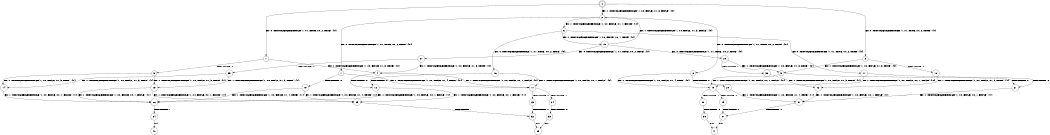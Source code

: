 digraph BCG {
size = "7, 10.5";
center = TRUE;
node [shape = circle];
0 [peripheries = 2];
0 -> 1 [label = "EX !0 !ATOMIC_EXCH_BRANCH (1, +1, TRUE, +0, 2, TRUE) !{0}"];
0 -> 2 [label = "EX !1 !ATOMIC_EXCH_BRANCH (1, +0, FALSE, +1, 3, FALSE) !{0}"];
0 -> 3 [label = "EX !0 !ATOMIC_EXCH_BRANCH (1, +1, TRUE, +0, 2, TRUE) !{0}"];
1 -> 4 [label = "EX !1 !ATOMIC_EXCH_BRANCH (1, +0, FALSE, +1, 3, TRUE) !{0}"];
1 -> 5 [label = "TERMINATE !0"];
2 -> 6 [label = "EX !1 !ATOMIC_EXCH_BRANCH (1, +0, FALSE, +1, 4, FALSE) !{0}"];
2 -> 7 [label = "EX !0 !ATOMIC_EXCH_BRANCH (1, +1, TRUE, +0, 2, TRUE) !{0}"];
2 -> 8 [label = "EX !0 !ATOMIC_EXCH_BRANCH (1, +1, TRUE, +0, 2, TRUE) !{0}"];
3 -> 9 [label = "EX !1 !ATOMIC_EXCH_BRANCH (1, +0, FALSE, +1, 3, TRUE) !{0}"];
3 -> 10 [label = "TERMINATE !0"];
4 -> 11 [label = "EX !1 !ATOMIC_EXCH_BRANCH (1, +0, FALSE, +0, 1, FALSE) !{0}"];
4 -> 12 [label = "TERMINATE !0"];
5 -> 13 [label = "EX !1 !ATOMIC_EXCH_BRANCH (1, +0, FALSE, +1, 3, TRUE) !{1}"];
5 -> 14 [label = "EX !1 !ATOMIC_EXCH_BRANCH (1, +0, FALSE, +1, 3, TRUE) !{1}"];
6 -> 15 [label = "EX !1 !ATOMIC_EXCH_BRANCH (1, +0, FALSE, +0, 1, TRUE) !{0}"];
6 -> 16 [label = "EX !0 !ATOMIC_EXCH_BRANCH (1, +1, TRUE, +0, 2, TRUE) !{0}"];
6 -> 17 [label = "EX !0 !ATOMIC_EXCH_BRANCH (1, +1, TRUE, +0, 2, TRUE) !{0}"];
7 -> 11 [label = "EX !1 !ATOMIC_EXCH_BRANCH (1, +0, FALSE, +1, 4, TRUE) !{0}"];
7 -> 18 [label = "TERMINATE !0"];
8 -> 19 [label = "EX !1 !ATOMIC_EXCH_BRANCH (1, +0, FALSE, +1, 4, TRUE) !{0}"];
8 -> 20 [label = "TERMINATE !0"];
9 -> 19 [label = "EX !1 !ATOMIC_EXCH_BRANCH (1, +0, FALSE, +0, 1, FALSE) !{0}"];
9 -> 21 [label = "TERMINATE !0"];
10 -> 22 [label = "EX !1 !ATOMIC_EXCH_BRANCH (1, +0, FALSE, +1, 3, TRUE) !{1}"];
11 -> 23 [label = "TERMINATE !0"];
11 -> 24 [label = "TERMINATE !1"];
12 -> 25 [label = "EX !1 !ATOMIC_EXCH_BRANCH (1, +0, FALSE, +0, 1, FALSE) !{1}"];
12 -> 26 [label = "EX !1 !ATOMIC_EXCH_BRANCH (1, +0, FALSE, +0, 1, FALSE) !{1}"];
13 -> 25 [label = "EX !1 !ATOMIC_EXCH_BRANCH (1, +0, FALSE, +0, 1, FALSE) !{1}"];
13 -> 26 [label = "EX !1 !ATOMIC_EXCH_BRANCH (1, +0, FALSE, +0, 1, FALSE) !{1}"];
14 -> 26 [label = "EX !1 !ATOMIC_EXCH_BRANCH (1, +0, FALSE, +0, 1, FALSE) !{1}"];
15 -> 2 [label = "EX !1 !ATOMIC_EXCH_BRANCH (1, +0, FALSE, +1, 3, FALSE) !{0}"];
15 -> 27 [label = "EX !0 !ATOMIC_EXCH_BRANCH (1, +1, TRUE, +0, 2, TRUE) !{0}"];
15 -> 28 [label = "EX !0 !ATOMIC_EXCH_BRANCH (1, +1, TRUE, +0, 2, TRUE) !{0}"];
16 -> 11 [label = "EX !1 !ATOMIC_EXCH_BRANCH (1, +0, FALSE, +0, 1, FALSE) !{0}"];
16 -> 12 [label = "TERMINATE !0"];
17 -> 19 [label = "EX !1 !ATOMIC_EXCH_BRANCH (1, +0, FALSE, +0, 1, FALSE) !{0}"];
17 -> 21 [label = "TERMINATE !0"];
18 -> 25 [label = "EX !1 !ATOMIC_EXCH_BRANCH (1, +0, FALSE, +1, 4, TRUE) !{1}"];
18 -> 26 [label = "EX !1 !ATOMIC_EXCH_BRANCH (1, +0, FALSE, +1, 4, TRUE) !{1}"];
19 -> 29 [label = "TERMINATE !0"];
19 -> 30 [label = "TERMINATE !1"];
20 -> 31 [label = "EX !1 !ATOMIC_EXCH_BRANCH (1, +0, FALSE, +1, 4, TRUE) !{1}"];
21 -> 31 [label = "EX !1 !ATOMIC_EXCH_BRANCH (1, +0, FALSE, +0, 1, FALSE) !{1}"];
22 -> 31 [label = "EX !1 !ATOMIC_EXCH_BRANCH (1, +0, FALSE, +0, 1, FALSE) !{1}"];
23 -> 32 [label = "TERMINATE !1"];
24 -> 33 [label = "TERMINATE !0"];
25 -> 32 [label = "TERMINATE !1"];
26 -> 34 [label = "TERMINATE !1"];
27 -> 4 [label = "EX !1 !ATOMIC_EXCH_BRANCH (1, +0, FALSE, +1, 3, TRUE) !{0}"];
27 -> 35 [label = "TERMINATE !0"];
28 -> 9 [label = "EX !1 !ATOMIC_EXCH_BRANCH (1, +0, FALSE, +1, 3, TRUE) !{0}"];
28 -> 36 [label = "TERMINATE !0"];
29 -> 37 [label = "TERMINATE !1"];
30 -> 38 [label = "TERMINATE !0"];
31 -> 37 [label = "TERMINATE !1"];
32 -> 39 [label = "exit"];
33 -> 39 [label = "exit"];
34 -> 40 [label = "exit"];
35 -> 13 [label = "EX !1 !ATOMIC_EXCH_BRANCH (1, +0, FALSE, +1, 3, TRUE) !{1}"];
35 -> 14 [label = "EX !1 !ATOMIC_EXCH_BRANCH (1, +0, FALSE, +1, 3, TRUE) !{1}"];
36 -> 22 [label = "EX !1 !ATOMIC_EXCH_BRANCH (1, +0, FALSE, +1, 3, TRUE) !{1}"];
37 -> 41 [label = "exit"];
38 -> 41 [label = "exit"];
}
